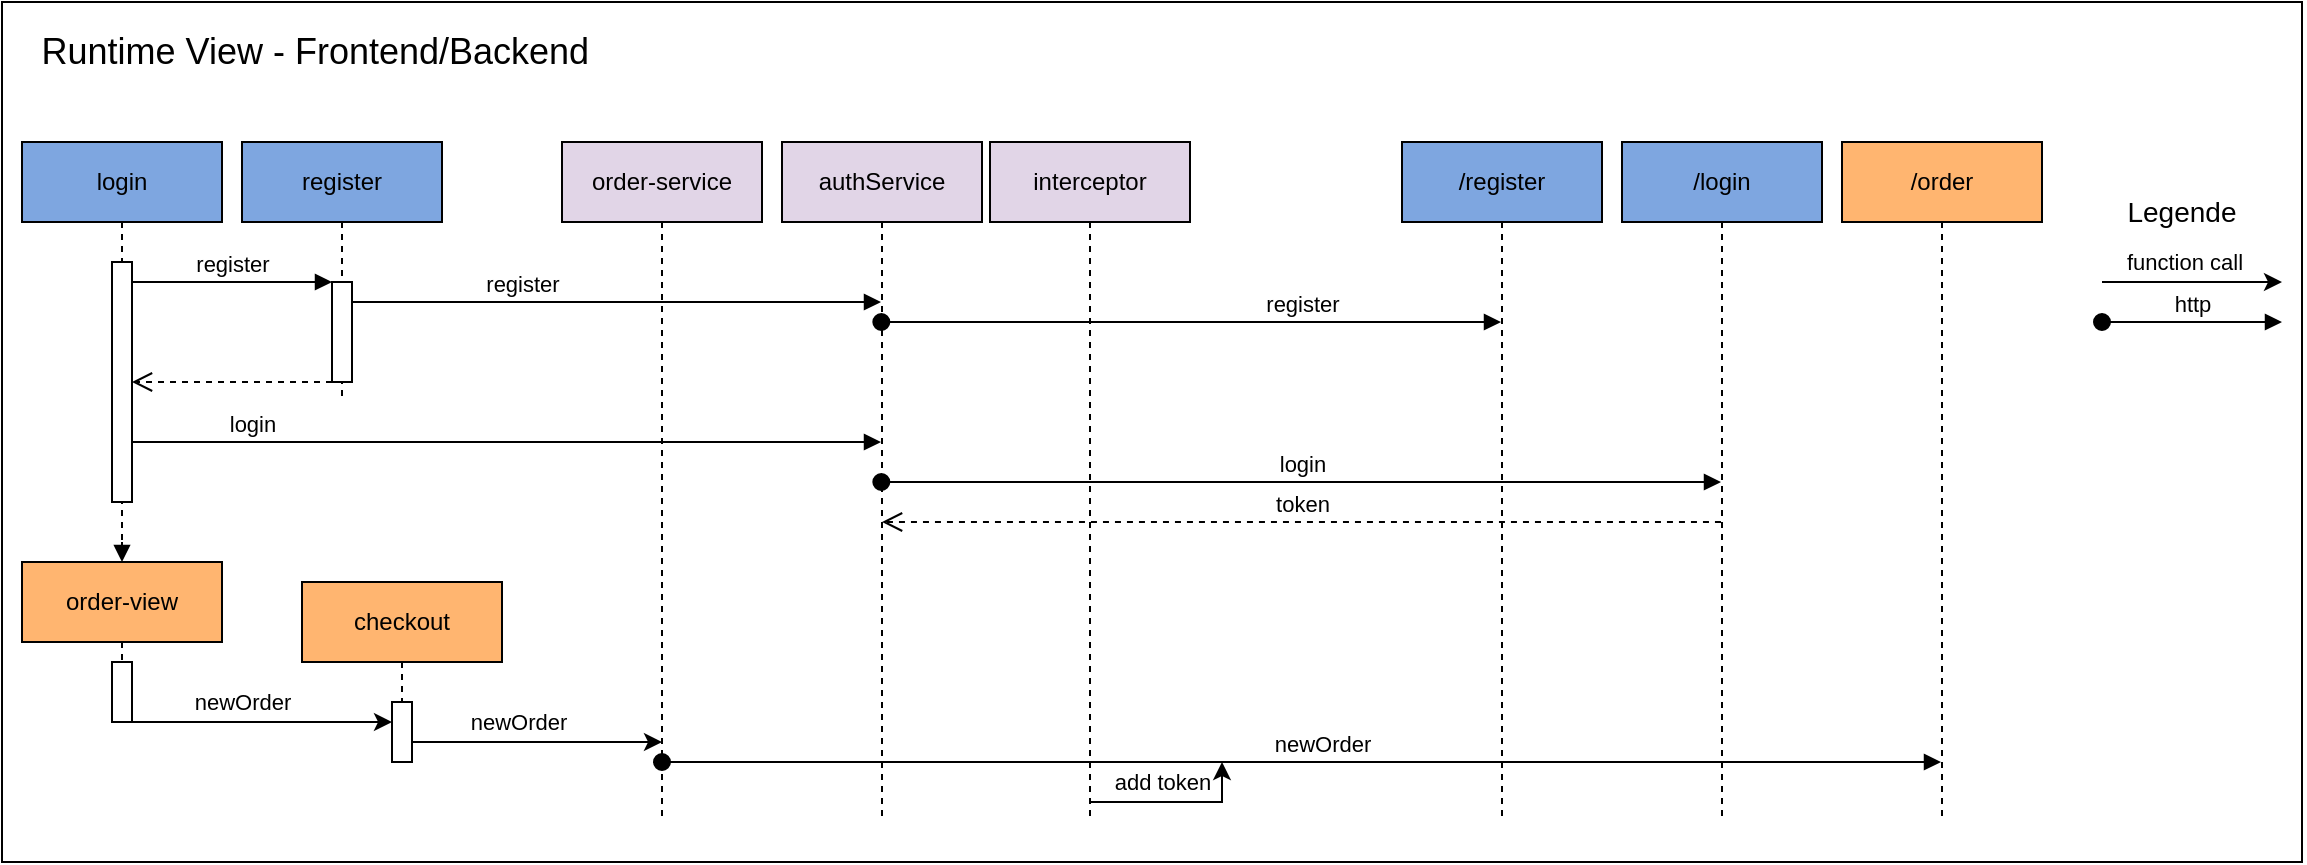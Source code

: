 <mxfile version="22.1.18" type="device">
  <diagram name="Seite-1" id="kwcYK0KusiBgSEy0G_rr">
    <mxGraphModel dx="1395" dy="1894" grid="1" gridSize="10" guides="1" tooltips="1" connect="1" arrows="1" fold="1" page="1" pageScale="1" pageWidth="827" pageHeight="1169" math="0" shadow="0">
      <root>
        <mxCell id="0" />
        <mxCell id="1" parent="0" />
        <mxCell id="rg2BYRyxIHWAQSk8PXkA-46" value="" style="rounded=0;whiteSpace=wrap;html=1;" parent="1" vertex="1">
          <mxGeometry y="-40" width="1150" height="430" as="geometry" />
        </mxCell>
        <mxCell id="rg2BYRyxIHWAQSk8PXkA-1" value="login" style="shape=umlLifeline;perimeter=lifelinePerimeter;whiteSpace=wrap;html=1;container=1;dropTarget=0;collapsible=0;recursiveResize=0;outlineConnect=0;portConstraint=eastwest;newEdgeStyle={&quot;curved&quot;:0,&quot;rounded&quot;:0};fillColor=#7EA6E0;" parent="1" vertex="1">
          <mxGeometry x="10" y="30" width="100" height="200" as="geometry" />
        </mxCell>
        <mxCell id="rg2BYRyxIHWAQSk8PXkA-3" value="" style="html=1;points=[[0,0,0,0,5],[0,1,0,0,-5],[1,0,0,0,5],[1,1,0,0,-5]];perimeter=orthogonalPerimeter;outlineConnect=0;targetShapes=umlLifeline;portConstraint=eastwest;newEdgeStyle={&quot;curved&quot;:0,&quot;rounded&quot;:0};" parent="rg2BYRyxIHWAQSk8PXkA-1" vertex="1">
          <mxGeometry x="45" y="60" width="10" height="120" as="geometry" />
        </mxCell>
        <mxCell id="rg2BYRyxIHWAQSk8PXkA-2" value="register" style="shape=umlLifeline;perimeter=lifelinePerimeter;whiteSpace=wrap;html=1;container=1;dropTarget=0;collapsible=0;recursiveResize=0;outlineConnect=0;portConstraint=eastwest;newEdgeStyle={&quot;curved&quot;:0,&quot;rounded&quot;:0};fillColor=#7EA6E0;" parent="1" vertex="1">
          <mxGeometry x="120" y="30" width="100" height="130" as="geometry" />
        </mxCell>
        <mxCell id="rg2BYRyxIHWAQSk8PXkA-10" value="" style="html=1;points=[[0,0,0,0,5],[0,1,0,0,-5],[1,0,0,0,5],[1,1,0,0,-5]];perimeter=orthogonalPerimeter;outlineConnect=0;targetShapes=umlLifeline;portConstraint=eastwest;newEdgeStyle={&quot;curved&quot;:0,&quot;rounded&quot;:0};" parent="rg2BYRyxIHWAQSk8PXkA-2" vertex="1">
          <mxGeometry x="45" y="70" width="10" height="50" as="geometry" />
        </mxCell>
        <mxCell id="rg2BYRyxIHWAQSk8PXkA-4" value="register" style="html=1;verticalAlign=bottom;endArrow=block;curved=0;rounded=0;exitX=1;exitY=0;exitDx=0;exitDy=5;exitPerimeter=0;" parent="1" target="rg2BYRyxIHWAQSk8PXkA-10" edge="1">
          <mxGeometry relative="1" as="geometry">
            <mxPoint x="65" y="100" as="sourcePoint" />
            <mxPoint x="160" y="100" as="targetPoint" />
            <Array as="points">
              <mxPoint x="110" y="100" />
            </Array>
          </mxGeometry>
        </mxCell>
        <mxCell id="rg2BYRyxIHWAQSk8PXkA-5" value="" style="html=1;verticalAlign=bottom;endArrow=open;dashed=1;endSize=8;curved=0;rounded=0;entryX=1;entryY=1;entryDx=0;entryDy=-5;entryPerimeter=0;" parent="1" edge="1">
          <mxGeometry relative="1" as="geometry">
            <mxPoint x="65" y="150" as="targetPoint" />
            <mxPoint x="165" y="150" as="sourcePoint" />
            <Array as="points">
              <mxPoint x="120" y="150" />
            </Array>
          </mxGeometry>
        </mxCell>
        <mxCell id="rg2BYRyxIHWAQSk8PXkA-6" value="/register" style="shape=umlLifeline;perimeter=lifelinePerimeter;whiteSpace=wrap;html=1;container=1;dropTarget=0;collapsible=0;recursiveResize=0;outlineConnect=0;portConstraint=eastwest;newEdgeStyle={&quot;curved&quot;:0,&quot;rounded&quot;:0};fillColor=#7EA6E0;" parent="1" vertex="1">
          <mxGeometry x="700" y="30" width="100" height="340" as="geometry" />
        </mxCell>
        <mxCell id="rg2BYRyxIHWAQSk8PXkA-8" value="/login" style="shape=umlLifeline;perimeter=lifelinePerimeter;whiteSpace=wrap;html=1;container=1;dropTarget=0;collapsible=0;recursiveResize=0;outlineConnect=0;portConstraint=eastwest;newEdgeStyle={&quot;curved&quot;:0,&quot;rounded&quot;:0};fillColor=#7EA6E0;" parent="1" vertex="1">
          <mxGeometry x="810" y="30" width="100" height="340" as="geometry" />
        </mxCell>
        <mxCell id="rg2BYRyxIHWAQSk8PXkA-12" value="interceptor" style="shape=umlLifeline;perimeter=lifelinePerimeter;whiteSpace=wrap;html=1;container=1;dropTarget=0;collapsible=0;recursiveResize=0;outlineConnect=0;portConstraint=eastwest;newEdgeStyle={&quot;curved&quot;:0,&quot;rounded&quot;:0};fillColor=#E1D5E7;" parent="1" vertex="1">
          <mxGeometry x="494" y="30" width="100" height="340" as="geometry" />
        </mxCell>
        <mxCell id="rg2BYRyxIHWAQSk8PXkA-14" value="token" style="html=1;verticalAlign=bottom;endArrow=open;dashed=1;endSize=8;curved=0;rounded=0;" parent="1" edge="1">
          <mxGeometry x="-0.001" relative="1" as="geometry">
            <mxPoint x="859.48" y="220" as="sourcePoint" />
            <mxPoint x="440.024" y="220" as="targetPoint" />
            <Array as="points">
              <mxPoint x="659.98" y="220" />
            </Array>
            <mxPoint as="offset" />
          </mxGeometry>
        </mxCell>
        <mxCell id="rg2BYRyxIHWAQSk8PXkA-16" value="authService" style="shape=umlLifeline;perimeter=lifelinePerimeter;whiteSpace=wrap;html=1;container=1;dropTarget=0;collapsible=0;recursiveResize=0;outlineConnect=0;portConstraint=eastwest;newEdgeStyle={&quot;curved&quot;:0,&quot;rounded&quot;:0};fillColor=#E1D5E7;" parent="1" vertex="1">
          <mxGeometry x="390" y="30" width="100" height="340" as="geometry" />
        </mxCell>
        <mxCell id="rg2BYRyxIHWAQSk8PXkA-21" value="register" style="html=1;verticalAlign=bottom;endArrow=block;curved=0;rounded=0;" parent="1" source="rg2BYRyxIHWAQSk8PXkA-10" target="rg2BYRyxIHWAQSk8PXkA-16" edge="1">
          <mxGeometry x="-0.357" relative="1" as="geometry">
            <mxPoint x="180" y="110" as="sourcePoint" />
            <mxPoint x="280" y="110" as="targetPoint" />
            <Array as="points">
              <mxPoint x="225" y="110" />
            </Array>
            <mxPoint as="offset" />
          </mxGeometry>
        </mxCell>
        <mxCell id="rg2BYRyxIHWAQSk8PXkA-22" value="login" style="html=1;verticalAlign=bottom;endArrow=block;curved=0;rounded=0;" parent="1" source="rg2BYRyxIHWAQSk8PXkA-3" target="rg2BYRyxIHWAQSk8PXkA-16" edge="1">
          <mxGeometry x="-0.679" relative="1" as="geometry">
            <mxPoint x="70" y="180" as="sourcePoint" />
            <mxPoint x="310" y="180" as="targetPoint" />
            <Array as="points">
              <mxPoint x="130" y="180" />
              <mxPoint x="180" y="180" />
            </Array>
            <mxPoint as="offset" />
          </mxGeometry>
        </mxCell>
        <mxCell id="rg2BYRyxIHWAQSk8PXkA-23" value="login" style="html=1;verticalAlign=bottom;startArrow=oval;startFill=1;endArrow=block;startSize=8;curved=0;rounded=0;" parent="1" edge="1">
          <mxGeometry width="60" relative="1" as="geometry">
            <mxPoint x="439.667" y="200" as="sourcePoint" />
            <mxPoint x="859.5" y="200" as="targetPoint" />
          </mxGeometry>
        </mxCell>
        <mxCell id="rg2BYRyxIHWAQSk8PXkA-24" value="register" style="html=1;verticalAlign=bottom;startArrow=oval;startFill=1;endArrow=block;startSize=8;curved=0;rounded=0;" parent="1" edge="1">
          <mxGeometry x="0.358" width="60" relative="1" as="geometry">
            <mxPoint x="439.667" y="120" as="sourcePoint" />
            <mxPoint x="749.5" y="120" as="targetPoint" />
            <mxPoint as="offset" />
          </mxGeometry>
        </mxCell>
        <mxCell id="rg2BYRyxIHWAQSk8PXkA-25" value="order-view" style="shape=umlLifeline;perimeter=lifelinePerimeter;whiteSpace=wrap;html=1;container=1;dropTarget=0;collapsible=0;recursiveResize=0;outlineConnect=0;portConstraint=eastwest;newEdgeStyle={&quot;curved&quot;:0,&quot;rounded&quot;:0};fillColor=#FFB570;" parent="1" vertex="1">
          <mxGeometry x="10" y="240" width="100" height="80" as="geometry" />
        </mxCell>
        <mxCell id="rg2BYRyxIHWAQSk8PXkA-26" value="" style="html=1;points=[[0,0,0,0,5],[0,1,0,0,-5],[1,0,0,0,5],[1,1,0,0,-5]];perimeter=orthogonalPerimeter;outlineConnect=0;targetShapes=umlLifeline;portConstraint=eastwest;newEdgeStyle={&quot;curved&quot;:0,&quot;rounded&quot;:0};" parent="rg2BYRyxIHWAQSk8PXkA-25" vertex="1">
          <mxGeometry x="45" y="50" width="10" height="30" as="geometry" />
        </mxCell>
        <mxCell id="rg2BYRyxIHWAQSk8PXkA-27" value="order-service" style="shape=umlLifeline;perimeter=lifelinePerimeter;whiteSpace=wrap;html=1;container=1;dropTarget=0;collapsible=0;recursiveResize=0;outlineConnect=0;portConstraint=eastwest;newEdgeStyle={&quot;curved&quot;:0,&quot;rounded&quot;:0};fillColor=#E1D5E7;" parent="1" vertex="1">
          <mxGeometry x="280" y="30" width="100" height="340" as="geometry" />
        </mxCell>
        <mxCell id="rg2BYRyxIHWAQSk8PXkA-28" style="edgeStyle=orthogonalEdgeStyle;rounded=0;orthogonalLoop=1;jettySize=auto;html=1;curved=0;" parent="1" edge="1">
          <mxGeometry relative="1" as="geometry">
            <mxPoint x="65" y="320" as="sourcePoint" />
            <mxPoint x="195" y="320.011" as="targetPoint" />
            <Array as="points">
              <mxPoint x="150" y="320.4" />
              <mxPoint x="150" y="320.4" />
            </Array>
          </mxGeometry>
        </mxCell>
        <mxCell id="rg2BYRyxIHWAQSk8PXkA-34" value="newOrder" style="edgeLabel;html=1;align=center;verticalAlign=middle;resizable=0;points=[];" parent="rg2BYRyxIHWAQSk8PXkA-28" vertex="1" connectable="0">
          <mxGeometry x="-0.152" y="1" relative="1" as="geometry">
            <mxPoint y="-9" as="offset" />
          </mxGeometry>
        </mxCell>
        <mxCell id="rg2BYRyxIHWAQSk8PXkA-30" value="newOrder" style="html=1;verticalAlign=bottom;startArrow=oval;startFill=1;endArrow=block;startSize=8;curved=0;rounded=0;" parent="1" target="rg2BYRyxIHWAQSk8PXkA-31" edge="1">
          <mxGeometry x="0.032" width="60" relative="1" as="geometry">
            <mxPoint x="330" y="340" as="sourcePoint" />
            <mxPoint x="730" y="340" as="targetPoint" />
            <mxPoint as="offset" />
          </mxGeometry>
        </mxCell>
        <mxCell id="rg2BYRyxIHWAQSk8PXkA-31" value="/order" style="shape=umlLifeline;perimeter=lifelinePerimeter;whiteSpace=wrap;html=1;container=1;dropTarget=0;collapsible=0;recursiveResize=0;outlineConnect=0;portConstraint=eastwest;newEdgeStyle={&quot;curved&quot;:0,&quot;rounded&quot;:0};fillColor=#FFB570;" parent="1" vertex="1">
          <mxGeometry x="920" y="30" width="100" height="340" as="geometry" />
        </mxCell>
        <mxCell id="rg2BYRyxIHWAQSk8PXkA-38" value="" style="html=1;verticalAlign=bottom;endArrow=block;curved=0;rounded=0;" parent="1" edge="1">
          <mxGeometry x="-0.336" y="10" relative="1" as="geometry">
            <mxPoint x="60" y="230" as="sourcePoint" />
            <mxPoint x="60" y="240" as="targetPoint" />
            <Array as="points" />
            <mxPoint as="offset" />
          </mxGeometry>
        </mxCell>
        <mxCell id="rg2BYRyxIHWAQSk8PXkA-41" value="http" style="html=1;verticalAlign=bottom;startArrow=oval;startFill=1;endArrow=block;startSize=8;curved=0;rounded=0;" parent="1" edge="1">
          <mxGeometry width="60" relative="1" as="geometry">
            <mxPoint x="1050" y="120" as="sourcePoint" />
            <mxPoint x="1140" y="120" as="targetPoint" />
          </mxGeometry>
        </mxCell>
        <mxCell id="rg2BYRyxIHWAQSk8PXkA-42" style="edgeStyle=orthogonalEdgeStyle;rounded=0;orthogonalLoop=1;jettySize=auto;html=1;curved=0;" parent="1" edge="1">
          <mxGeometry relative="1" as="geometry">
            <mxPoint x="1050" y="100" as="sourcePoint" />
            <mxPoint x="1140" y="100" as="targetPoint" />
            <Array as="points">
              <mxPoint x="1105" y="100" />
              <mxPoint x="1105" y="100" />
            </Array>
          </mxGeometry>
        </mxCell>
        <mxCell id="rg2BYRyxIHWAQSk8PXkA-43" value="function call" style="edgeLabel;html=1;align=center;verticalAlign=middle;resizable=0;points=[];" parent="rg2BYRyxIHWAQSk8PXkA-42" vertex="1" connectable="0">
          <mxGeometry x="-0.152" y="1" relative="1" as="geometry">
            <mxPoint x="3" y="-9" as="offset" />
          </mxGeometry>
        </mxCell>
        <mxCell id="rg2BYRyxIHWAQSk8PXkA-44" style="edgeStyle=orthogonalEdgeStyle;rounded=0;orthogonalLoop=1;jettySize=auto;html=1;curved=0;" parent="1" source="rg2BYRyxIHWAQSk8PXkA-12" edge="1">
          <mxGeometry relative="1" as="geometry">
            <mxPoint x="550" y="314.86" as="sourcePoint" />
            <mxPoint x="610" y="340" as="targetPoint" />
            <Array as="points">
              <mxPoint x="610" y="360" />
            </Array>
          </mxGeometry>
        </mxCell>
        <mxCell id="rg2BYRyxIHWAQSk8PXkA-45" value="add token" style="edgeLabel;html=1;align=center;verticalAlign=middle;resizable=0;points=[];" parent="rg2BYRyxIHWAQSk8PXkA-44" vertex="1" connectable="0">
          <mxGeometry x="-0.152" y="1" relative="1" as="geometry">
            <mxPoint x="-1" y="-9" as="offset" />
          </mxGeometry>
        </mxCell>
        <mxCell id="rg2BYRyxIHWAQSk8PXkA-48" value="&lt;font style=&quot;font-size: 14px;&quot;&gt;Legende&lt;/font&gt;" style="text;html=1;strokeColor=none;fillColor=none;align=center;verticalAlign=middle;whiteSpace=wrap;rounded=0;" parent="1" vertex="1">
          <mxGeometry x="1060" y="50" width="60" height="30" as="geometry" />
        </mxCell>
        <mxCell id="rAmAcw-Nx8G0RGVH7cyK-1" value="&lt;span style=&quot;font-size: 18px;&quot;&gt;Runtime View - Frontend/Backend&lt;/span&gt;&amp;nbsp;&amp;nbsp;" style="text;html=1;strokeColor=none;fillColor=none;align=center;verticalAlign=middle;whiteSpace=wrap;rounded=0;" parent="1" vertex="1">
          <mxGeometry x="10" y="-30" width="300" height="30" as="geometry" />
        </mxCell>
        <mxCell id="ARqN9oDZSx4ZnQ8hy5PB-1" value="checkout" style="shape=umlLifeline;perimeter=lifelinePerimeter;whiteSpace=wrap;html=1;container=1;dropTarget=0;collapsible=0;recursiveResize=0;outlineConnect=0;portConstraint=eastwest;newEdgeStyle={&quot;curved&quot;:0,&quot;rounded&quot;:0};fillColor=#FFB570;" vertex="1" parent="1">
          <mxGeometry x="150" y="250" width="100" height="90" as="geometry" />
        </mxCell>
        <mxCell id="ARqN9oDZSx4ZnQ8hy5PB-2" value="" style="html=1;points=[[0,0,0,0,5],[0,1,0,0,-5],[1,0,0,0,5],[1,1,0,0,-5]];perimeter=orthogonalPerimeter;outlineConnect=0;targetShapes=umlLifeline;portConstraint=eastwest;newEdgeStyle={&quot;curved&quot;:0,&quot;rounded&quot;:0};" vertex="1" parent="ARqN9oDZSx4ZnQ8hy5PB-1">
          <mxGeometry x="45" y="60" width="10" height="30" as="geometry" />
        </mxCell>
        <mxCell id="ARqN9oDZSx4ZnQ8hy5PB-5" style="edgeStyle=orthogonalEdgeStyle;rounded=0;orthogonalLoop=1;jettySize=auto;html=1;curved=0;" edge="1" parent="1" source="ARqN9oDZSx4ZnQ8hy5PB-2">
          <mxGeometry relative="1" as="geometry">
            <mxPoint x="210" y="330" as="sourcePoint" />
            <mxPoint x="330" y="330" as="targetPoint" />
            <Array as="points">
              <mxPoint x="260" y="330" />
              <mxPoint x="260" y="330" />
            </Array>
          </mxGeometry>
        </mxCell>
        <mxCell id="ARqN9oDZSx4ZnQ8hy5PB-6" value="newOrder" style="edgeLabel;html=1;align=center;verticalAlign=middle;resizable=0;points=[];" vertex="1" connectable="0" parent="ARqN9oDZSx4ZnQ8hy5PB-5">
          <mxGeometry x="-0.152" y="1" relative="1" as="geometry">
            <mxPoint y="-9" as="offset" />
          </mxGeometry>
        </mxCell>
      </root>
    </mxGraphModel>
  </diagram>
</mxfile>
